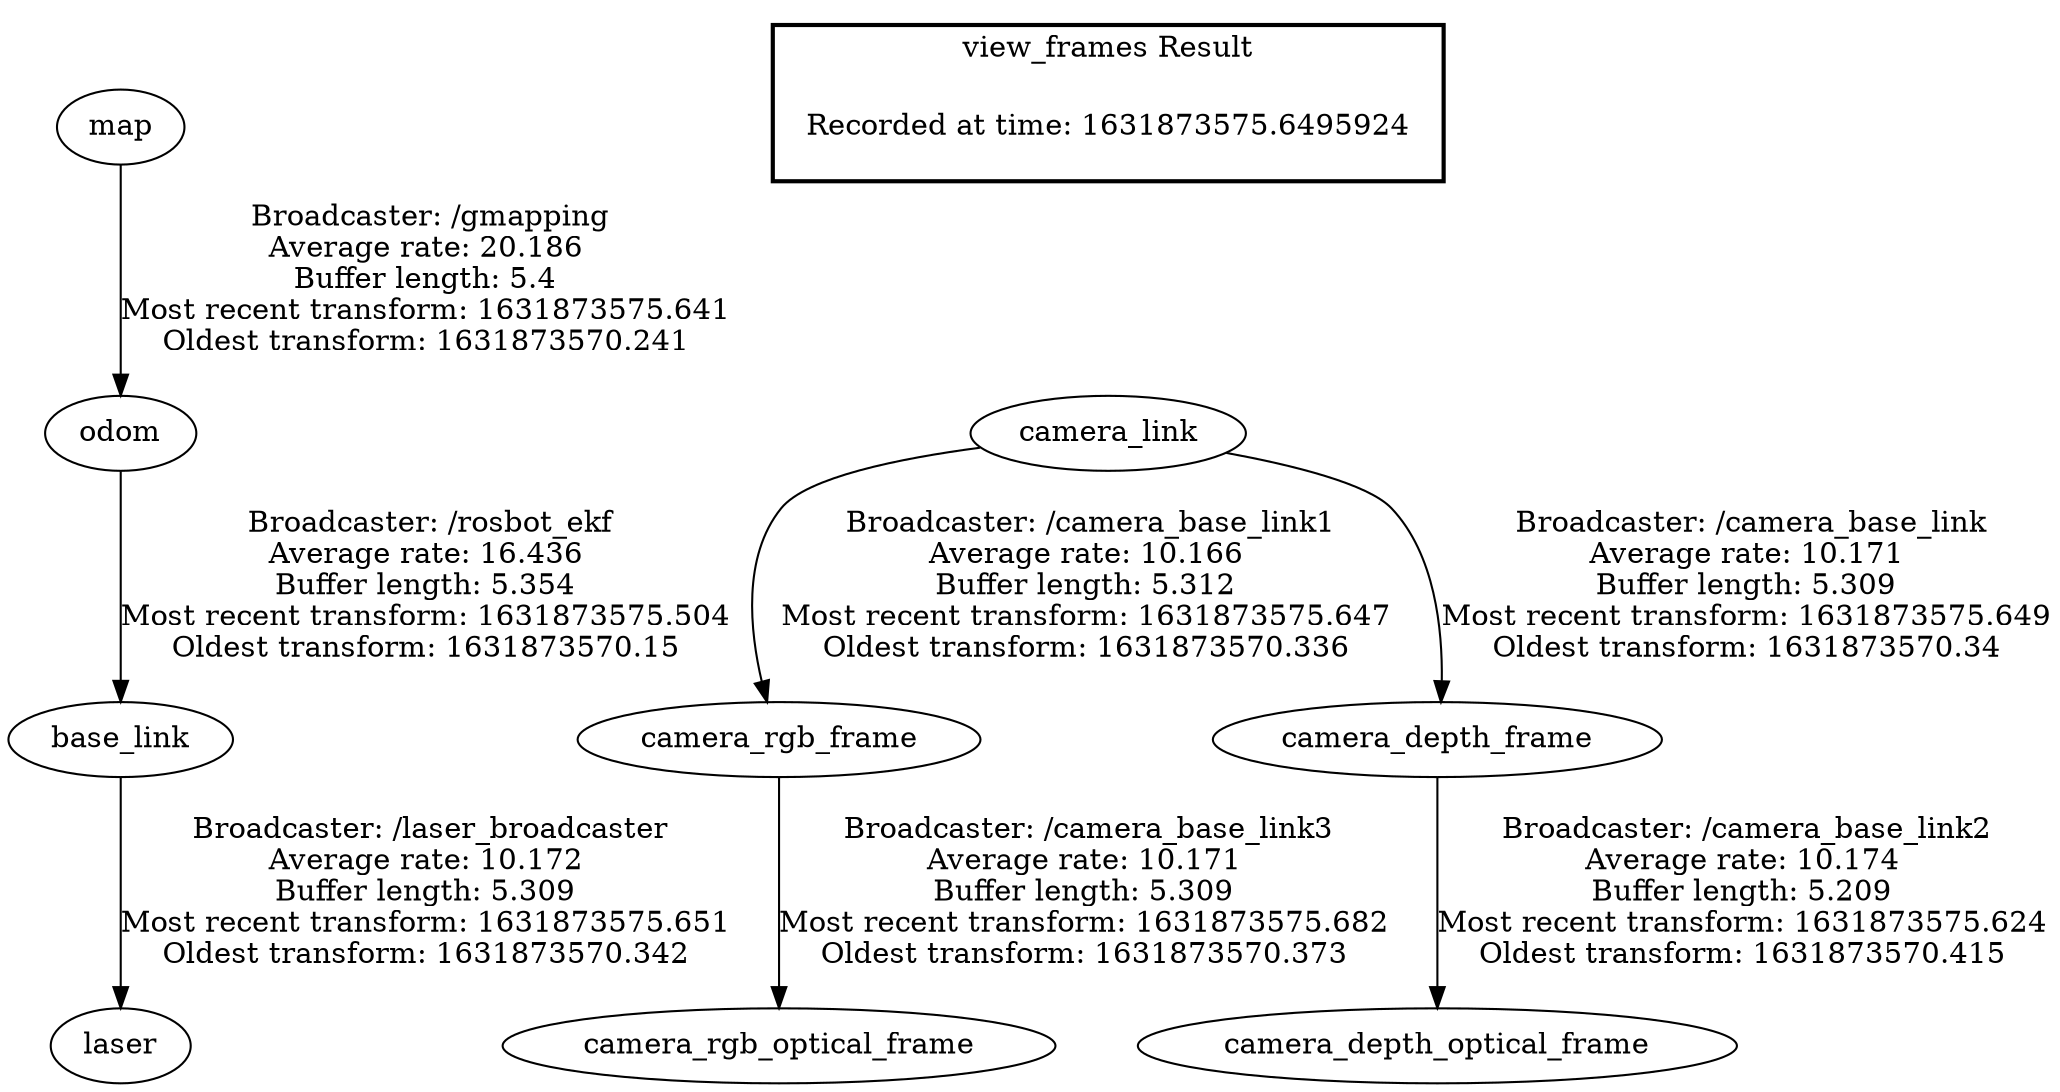digraph G {
"map" -> "odom"[label=" Broadcaster: /gmapping\nAverage rate: 20.186\nBuffer length: 5.4\nMost recent transform: 1631873575.641\nOldest transform: 1631873570.241\n"];
"base_link" -> "laser"[label=" Broadcaster: /laser_broadcaster\nAverage rate: 10.172\nBuffer length: 5.309\nMost recent transform: 1631873575.651\nOldest transform: 1631873570.342\n"];
"odom" -> "base_link"[label=" Broadcaster: /rosbot_ekf\nAverage rate: 16.436\nBuffer length: 5.354\nMost recent transform: 1631873575.504\nOldest transform: 1631873570.15\n"];
"camera_link" -> "camera_rgb_frame"[label=" Broadcaster: /camera_base_link1\nAverage rate: 10.166\nBuffer length: 5.312\nMost recent transform: 1631873575.647\nOldest transform: 1631873570.336\n"];
"camera_link" -> "camera_depth_frame"[label=" Broadcaster: /camera_base_link\nAverage rate: 10.171\nBuffer length: 5.309\nMost recent transform: 1631873575.649\nOldest transform: 1631873570.34\n"];
"camera_rgb_frame" -> "camera_rgb_optical_frame"[label=" Broadcaster: /camera_base_link3\nAverage rate: 10.171\nBuffer length: 5.309\nMost recent transform: 1631873575.682\nOldest transform: 1631873570.373\n"];
"camera_depth_frame" -> "camera_depth_optical_frame"[label=" Broadcaster: /camera_base_link2\nAverage rate: 10.174\nBuffer length: 5.209\nMost recent transform: 1631873575.624\nOldest transform: 1631873570.415\n"];
edge [style=invis];
 subgraph cluster_legend { style=bold; color=black; label ="view_frames Result";
"Recorded at time: 1631873575.6495924"[ shape=plaintext ] ;
}->"camera_link";
}